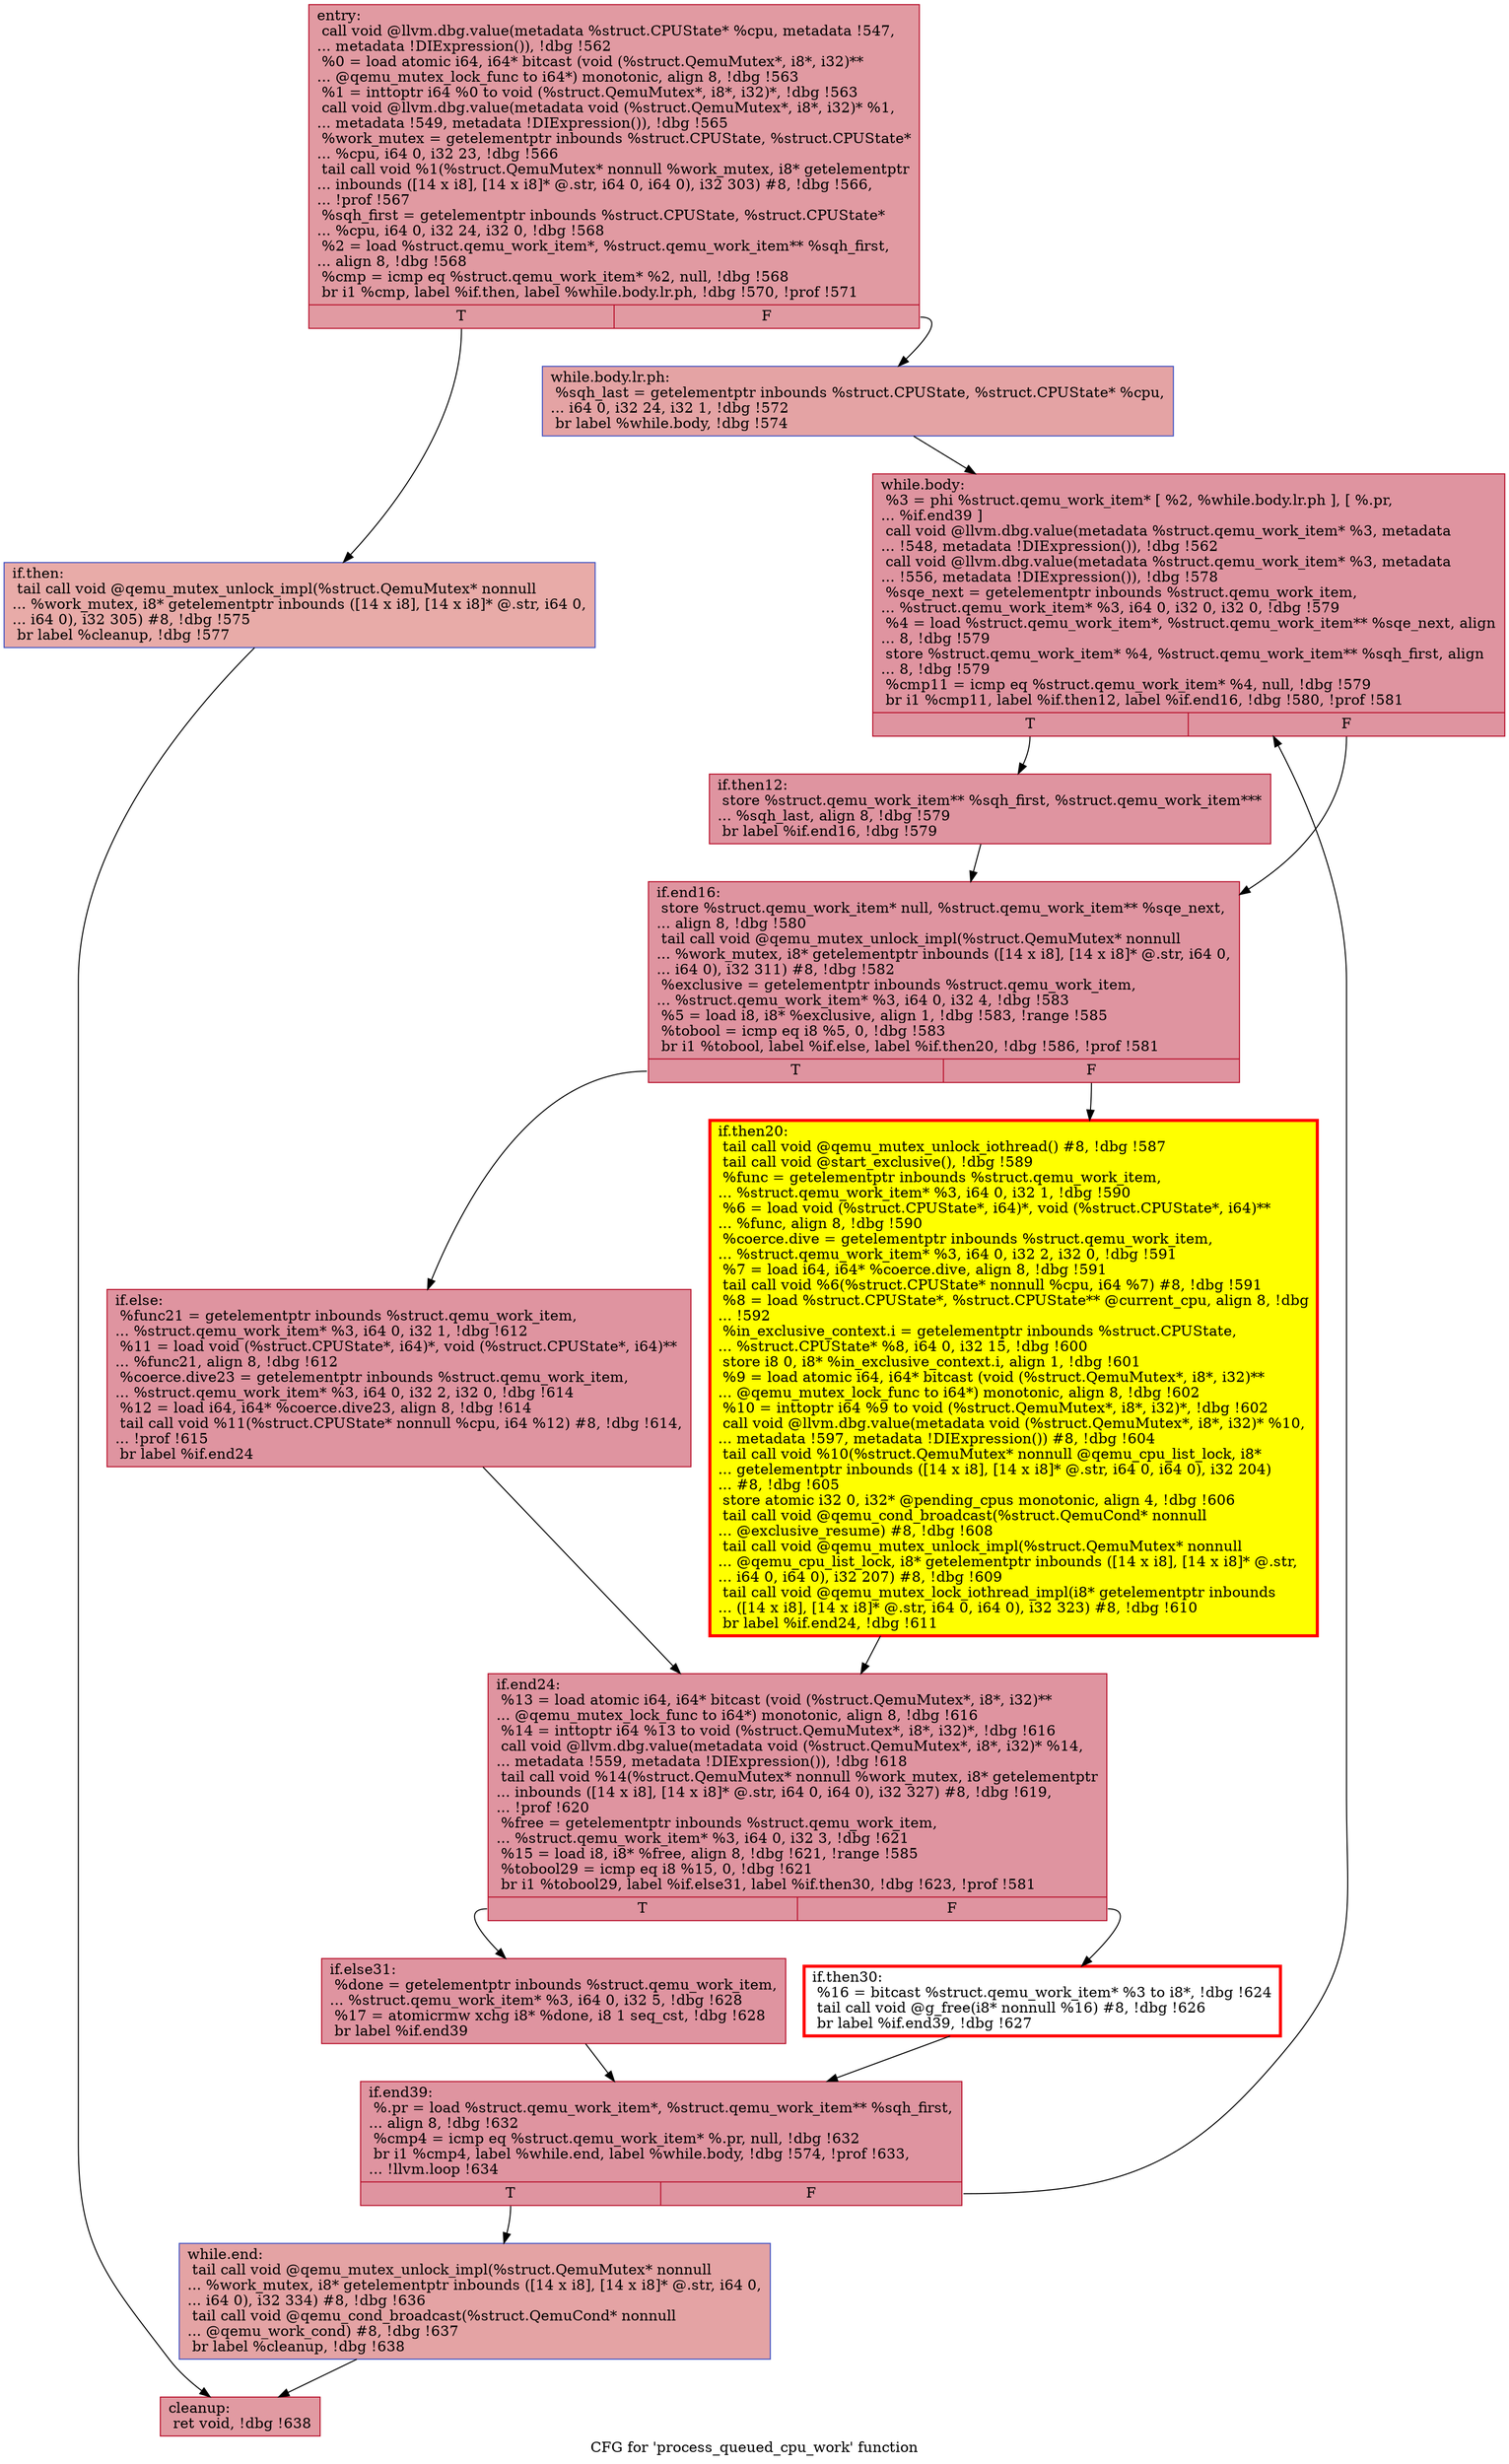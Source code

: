 digraph "CFG for 'process_queued_cpu_work' function" {
	label="CFG for 'process_queued_cpu_work' function";

	Node0x562576a613b0 [shape=record,color="#b70d28ff", style=filled, fillcolor="#bb1b2c70",label="{entry:\l  call void @llvm.dbg.value(metadata %struct.CPUState* %cpu, metadata !547,\l... metadata !DIExpression()), !dbg !562\l  %0 = load atomic i64, i64* bitcast (void (%struct.QemuMutex*, i8*, i32)**\l... @qemu_mutex_lock_func to i64*) monotonic, align 8, !dbg !563\l  %1 = inttoptr i64 %0 to void (%struct.QemuMutex*, i8*, i32)*, !dbg !563\l  call void @llvm.dbg.value(metadata void (%struct.QemuMutex*, i8*, i32)* %1,\l... metadata !549, metadata !DIExpression()), !dbg !565\l  %work_mutex = getelementptr inbounds %struct.CPUState, %struct.CPUState*\l... %cpu, i64 0, i32 23, !dbg !566\l  tail call void %1(%struct.QemuMutex* nonnull %work_mutex, i8* getelementptr\l... inbounds ([14 x i8], [14 x i8]* @.str, i64 0, i64 0), i32 303) #8, !dbg !566,\l... !prof !567\l  %sqh_first = getelementptr inbounds %struct.CPUState, %struct.CPUState*\l... %cpu, i64 0, i32 24, i32 0, !dbg !568\l  %2 = load %struct.qemu_work_item*, %struct.qemu_work_item** %sqh_first,\l... align 8, !dbg !568\l  %cmp = icmp eq %struct.qemu_work_item* %2, null, !dbg !568\l  br i1 %cmp, label %if.then, label %while.body.lr.ph, !dbg !570, !prof !571\l|{<s0>T|<s1>F}}"];
	Node0x562576a613b0:s0 -> Node0x562576a68ff0;
	Node0x562576a613b0:s1 -> Node0x562576a05960;
	Node0x562576a05960 [shape=record,color="#3d50c3ff", style=filled, fillcolor="#c32e3170",label="{while.body.lr.ph:                                 \l  %sqh_last = getelementptr inbounds %struct.CPUState, %struct.CPUState* %cpu,\l... i64 0, i32 24, i32 1, !dbg !572\l  br label %while.body, !dbg !574\l}"];
	Node0x562576a05960 -> Node0x562576a6a3a0;
	Node0x562576a68ff0 [shape=record,color="#3d50c3ff", style=filled, fillcolor="#cc403a70",label="{if.then:                                          \l  tail call void @qemu_mutex_unlock_impl(%struct.QemuMutex* nonnull\l... %work_mutex, i8* getelementptr inbounds ([14 x i8], [14 x i8]* @.str, i64 0,\l... i64 0), i32 305) #8, !dbg !575\l  br label %cleanup, !dbg !577\l}"];
	Node0x562576a68ff0 -> Node0x562576a69ad0;
	Node0x562576a6a3a0 [shape=record,color="#b70d28ff", style=filled, fillcolor="#b70d2870",label="{while.body:                                       \l  %3 = phi %struct.qemu_work_item* [ %2, %while.body.lr.ph ], [ %.pr,\l... %if.end39 ]\l  call void @llvm.dbg.value(metadata %struct.qemu_work_item* %3, metadata\l... !548, metadata !DIExpression()), !dbg !562\l  call void @llvm.dbg.value(metadata %struct.qemu_work_item* %3, metadata\l... !556, metadata !DIExpression()), !dbg !578\l  %sqe_next = getelementptr inbounds %struct.qemu_work_item,\l... %struct.qemu_work_item* %3, i64 0, i32 0, i32 0, !dbg !579\l  %4 = load %struct.qemu_work_item*, %struct.qemu_work_item** %sqe_next, align\l... 8, !dbg !579\l  store %struct.qemu_work_item* %4, %struct.qemu_work_item** %sqh_first, align\l... 8, !dbg !579\l  %cmp11 = icmp eq %struct.qemu_work_item* %4, null, !dbg !579\l  br i1 %cmp11, label %if.then12, label %if.end16, !dbg !580, !prof !581\l|{<s0>T|<s1>F}}"];
	Node0x562576a6a3a0:s0 -> Node0x562576a6ba80;
	Node0x562576a6a3a0:s1 -> Node0x562576a6baf0;
	Node0x562576a6ba80 [shape=record,color="#b70d28ff", style=filled, fillcolor="#b70d2870",label="{if.then12:                                        \l  store %struct.qemu_work_item** %sqh_first, %struct.qemu_work_item***\l... %sqh_last, align 8, !dbg !579\l  br label %if.end16, !dbg !579\l}"];
	Node0x562576a6ba80 -> Node0x562576a6baf0;
	Node0x562576a6baf0 [shape=record,color="#b70d28ff", style=filled, fillcolor="#b70d2870",label="{if.end16:                                         \l  store %struct.qemu_work_item* null, %struct.qemu_work_item** %sqe_next,\l... align 8, !dbg !580\l  tail call void @qemu_mutex_unlock_impl(%struct.QemuMutex* nonnull\l... %work_mutex, i8* getelementptr inbounds ([14 x i8], [14 x i8]* @.str, i64 0,\l... i64 0), i32 311) #8, !dbg !582\l  %exclusive = getelementptr inbounds %struct.qemu_work_item,\l... %struct.qemu_work_item* %3, i64 0, i32 4, !dbg !583\l  %5 = load i8, i8* %exclusive, align 1, !dbg !583, !range !585\l  %tobool = icmp eq i8 %5, 0, !dbg !583\l  br i1 %tobool, label %if.else, label %if.then20, !dbg !586, !prof !581\l|{<s0>T|<s1>F}}"];
	Node0x562576a6baf0:s0 -> Node0x562576a177c0;
	Node0x562576a6baf0:s1 -> Node0x562576a17720;
	Node0x562576a17720 [shape=record,penwidth=3.0, style="filled", color="red", fillcolor="yellow",label="{if.then20:                                        \l  tail call void @qemu_mutex_unlock_iothread() #8, !dbg !587\l  tail call void @start_exclusive(), !dbg !589\l  %func = getelementptr inbounds %struct.qemu_work_item,\l... %struct.qemu_work_item* %3, i64 0, i32 1, !dbg !590\l  %6 = load void (%struct.CPUState*, i64)*, void (%struct.CPUState*, i64)**\l... %func, align 8, !dbg !590\l  %coerce.dive = getelementptr inbounds %struct.qemu_work_item,\l... %struct.qemu_work_item* %3, i64 0, i32 2, i32 0, !dbg !591\l  %7 = load i64, i64* %coerce.dive, align 8, !dbg !591\l  tail call void %6(%struct.CPUState* nonnull %cpu, i64 %7) #8, !dbg !591\l  %8 = load %struct.CPUState*, %struct.CPUState** @current_cpu, align 8, !dbg\l... !592\l  %in_exclusive_context.i = getelementptr inbounds %struct.CPUState,\l... %struct.CPUState* %8, i64 0, i32 15, !dbg !600\l  store i8 0, i8* %in_exclusive_context.i, align 1, !dbg !601\l  %9 = load atomic i64, i64* bitcast (void (%struct.QemuMutex*, i8*, i32)**\l... @qemu_mutex_lock_func to i64*) monotonic, align 8, !dbg !602\l  %10 = inttoptr i64 %9 to void (%struct.QemuMutex*, i8*, i32)*, !dbg !602\l  call void @llvm.dbg.value(metadata void (%struct.QemuMutex*, i8*, i32)* %10,\l... metadata !597, metadata !DIExpression()) #8, !dbg !604\l  tail call void %10(%struct.QemuMutex* nonnull @qemu_cpu_list_lock, i8*\l... getelementptr inbounds ([14 x i8], [14 x i8]* @.str, i64 0, i64 0), i32 204)\l... #8, !dbg !605\l  store atomic i32 0, i32* @pending_cpus monotonic, align 4, !dbg !606\l  tail call void @qemu_cond_broadcast(%struct.QemuCond* nonnull\l... @exclusive_resume) #8, !dbg !608\l  tail call void @qemu_mutex_unlock_impl(%struct.QemuMutex* nonnull\l... @qemu_cpu_list_lock, i8* getelementptr inbounds ([14 x i8], [14 x i8]* @.str,\l... i64 0, i64 0), i32 207) #8, !dbg !609\l  tail call void @qemu_mutex_lock_iothread_impl(i8* getelementptr inbounds\l... ([14 x i8], [14 x i8]* @.str, i64 0, i64 0), i32 323) #8, !dbg !610\l  br label %if.end24, !dbg !611\l}"];
	Node0x562576a17720 -> Node0x562576a17770;
	Node0x562576a177c0 [shape=record,color="#b70d28ff", style=filled, fillcolor="#b70d2870",label="{if.else:                                          \l  %func21 = getelementptr inbounds %struct.qemu_work_item,\l... %struct.qemu_work_item* %3, i64 0, i32 1, !dbg !612\l  %11 = load void (%struct.CPUState*, i64)*, void (%struct.CPUState*, i64)**\l... %func21, align 8, !dbg !612\l  %coerce.dive23 = getelementptr inbounds %struct.qemu_work_item,\l... %struct.qemu_work_item* %3, i64 0, i32 2, i32 0, !dbg !614\l  %12 = load i64, i64* %coerce.dive23, align 8, !dbg !614\l  tail call void %11(%struct.CPUState* nonnull %cpu, i64 %12) #8, !dbg !614,\l... !prof !615\l  br label %if.end24\l}"];
	Node0x562576a177c0 -> Node0x562576a17770;
	Node0x562576a17770 [shape=record,color="#b70d28ff", style=filled, fillcolor="#b70d2870",label="{if.end24:                                         \l  %13 = load atomic i64, i64* bitcast (void (%struct.QemuMutex*, i8*, i32)**\l... @qemu_mutex_lock_func to i64*) monotonic, align 8, !dbg !616\l  %14 = inttoptr i64 %13 to void (%struct.QemuMutex*, i8*, i32)*, !dbg !616\l  call void @llvm.dbg.value(metadata void (%struct.QemuMutex*, i8*, i32)* %14,\l... metadata !559, metadata !DIExpression()), !dbg !618\l  tail call void %14(%struct.QemuMutex* nonnull %work_mutex, i8* getelementptr\l... inbounds ([14 x i8], [14 x i8]* @.str, i64 0, i64 0), i32 327) #8, !dbg !619,\l... !prof !620\l  %free = getelementptr inbounds %struct.qemu_work_item,\l... %struct.qemu_work_item* %3, i64 0, i32 3, !dbg !621\l  %15 = load i8, i8* %free, align 8, !dbg !621, !range !585\l  %tobool29 = icmp eq i8 %15, 0, !dbg !621\l  br i1 %tobool29, label %if.else31, label %if.then30, !dbg !623, !prof !581\l|{<s0>T|<s1>F}}"];
	Node0x562576a17770:s0 -> Node0x562576966e30;
	Node0x562576a17770:s1 -> Node0x562576966d70;
	Node0x562576966d70 [shape=record,penwidth=3.0, color="red",label="{if.then30:                                        \l  %16 = bitcast %struct.qemu_work_item* %3 to i8*, !dbg !624\l  tail call void @g_free(i8* nonnull %16) #8, !dbg !626\l  br label %if.end39, !dbg !627\l}"];
	Node0x562576966d70 -> Node0x562576966dc0;
	Node0x562576966e30 [shape=record,color="#b70d28ff", style=filled, fillcolor="#b70d2870",label="{if.else31:                                        \l  %done = getelementptr inbounds %struct.qemu_work_item,\l... %struct.qemu_work_item* %3, i64 0, i32 5, !dbg !628\l  %17 = atomicrmw xchg i8* %done, i8 1 seq_cst, !dbg !628\l  br label %if.end39\l}"];
	Node0x562576966e30 -> Node0x562576966dc0;
	Node0x562576966dc0 [shape=record,color="#b70d28ff", style=filled, fillcolor="#b70d2870",label="{if.end39:                                         \l  %.pr = load %struct.qemu_work_item*, %struct.qemu_work_item** %sqh_first,\l... align 8, !dbg !632\l  %cmp4 = icmp eq %struct.qemu_work_item* %.pr, null, !dbg !632\l  br i1 %cmp4, label %while.end, label %while.body, !dbg !574, !prof !633,\l... !llvm.loop !634\l|{<s0>T|<s1>F}}"];
	Node0x562576966dc0:s0 -> Node0x562576a69e00;
	Node0x562576966dc0:s1 -> Node0x562576a6a3a0;
	Node0x562576a69e00 [shape=record,color="#3d50c3ff", style=filled, fillcolor="#c32e3170",label="{while.end:                                        \l  tail call void @qemu_mutex_unlock_impl(%struct.QemuMutex* nonnull\l... %work_mutex, i8* getelementptr inbounds ([14 x i8], [14 x i8]* @.str, i64 0,\l... i64 0), i32 334) #8, !dbg !636\l  tail call void @qemu_cond_broadcast(%struct.QemuCond* nonnull\l... @qemu_work_cond) #8, !dbg !637\l  br label %cleanup, !dbg !638\l}"];
	Node0x562576a69e00 -> Node0x562576a69ad0;
	Node0x562576a69ad0 [shape=record,color="#b70d28ff", style=filled, fillcolor="#bb1b2c70",label="{cleanup:                                          \l  ret void, !dbg !638\l}"];
}
